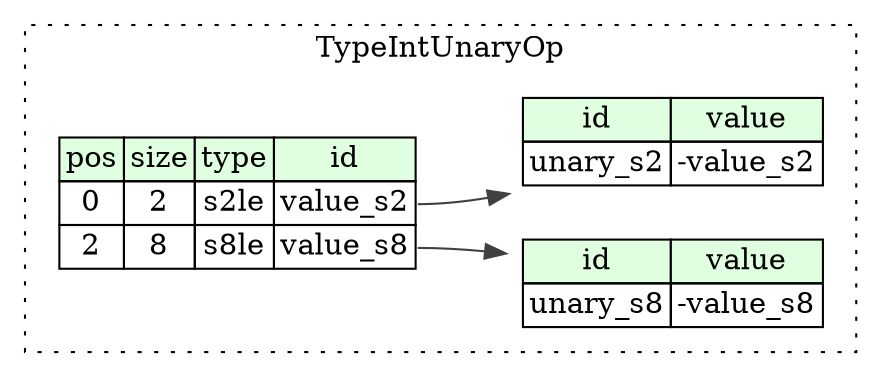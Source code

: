 digraph {
	rankdir=LR;
	node [shape=plaintext];
	subgraph cluster__type_int_unary_op {
		label="TypeIntUnaryOp";
		graph[style=dotted];

		type_int_unary_op__seq [label=<<TABLE BORDER="0" CELLBORDER="1" CELLSPACING="0">
			<TR><TD BGCOLOR="#E0FFE0">pos</TD><TD BGCOLOR="#E0FFE0">size</TD><TD BGCOLOR="#E0FFE0">type</TD><TD BGCOLOR="#E0FFE0">id</TD></TR>
			<TR><TD PORT="value_s2_pos">0</TD><TD PORT="value_s2_size">2</TD><TD>s2le</TD><TD PORT="value_s2_type">value_s2</TD></TR>
			<TR><TD PORT="value_s8_pos">2</TD><TD PORT="value_s8_size">8</TD><TD>s8le</TD><TD PORT="value_s8_type">value_s8</TD></TR>
		</TABLE>>];
		type_int_unary_op__inst__unary_s2 [label=<<TABLE BORDER="0" CELLBORDER="1" CELLSPACING="0">
			<TR><TD BGCOLOR="#E0FFE0">id</TD><TD BGCOLOR="#E0FFE0">value</TD></TR>
			<TR><TD>unary_s2</TD><TD>-value_s2</TD></TR>
		</TABLE>>];
		type_int_unary_op__inst__unary_s8 [label=<<TABLE BORDER="0" CELLBORDER="1" CELLSPACING="0">
			<TR><TD BGCOLOR="#E0FFE0">id</TD><TD BGCOLOR="#E0FFE0">value</TD></TR>
			<TR><TD>unary_s8</TD><TD>-value_s8</TD></TR>
		</TABLE>>];
	}
	type_int_unary_op__seq:value_s2_type -> type_int_unary_op__inst__unary_s2 [color="#404040"];
	type_int_unary_op__seq:value_s8_type -> type_int_unary_op__inst__unary_s8 [color="#404040"];
}

